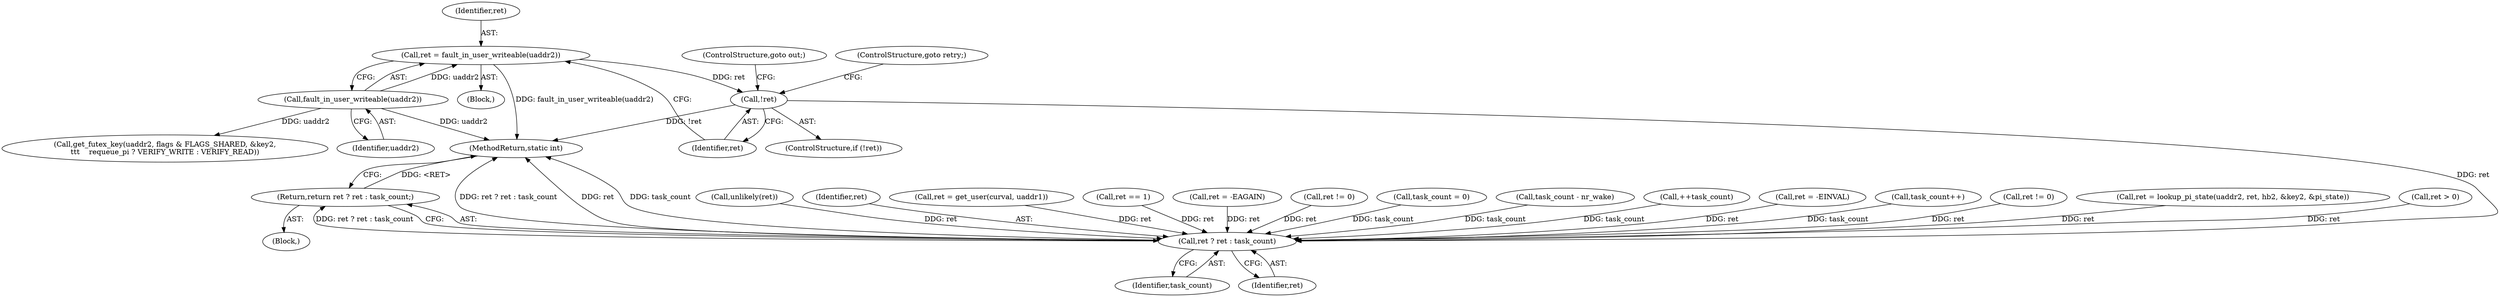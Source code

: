 digraph "0_linux_fbe0e839d1e22d88810f3ee3e2f1479be4c0aa4a@API" {
"1000379" [label="(Call,ret = fault_in_user_writeable(uaddr2))"];
"1000381" [label="(Call,fault_in_user_writeable(uaddr2))"];
"1000384" [label="(Call,!ret)"];
"1000561" [label="(Call,ret ? ret : task_count)"];
"1000560" [label="(Return,return ret ? ret : task_count;)"];
"1000279" [label="(Call,unlikely(ret))"];
"1000387" [label="(ControlStructure,goto out;)"];
"1000564" [label="(Identifier,task_count)"];
"1000385" [label="(Identifier,ret)"];
"1000382" [label="(Identifier,uaddr2)"];
"1000562" [label="(Identifier,ret)"];
"1000287" [label="(Call,ret = get_user(curval, uaddr1))"];
"1000500" [label="(Call,ret == 1)"];
"1000314" [label="(Call,ret = -EAGAIN)"];
"1000212" [label="(Call,ret != 0)"];
"1000143" [label="(Call,task_count = 0)"];
"1000386" [label="(ControlStructure,goto retry;)"];
"1000381" [label="(Call,fault_in_user_writeable(uaddr2))"];
"1000380" [label="(Identifier,ret)"];
"1000565" [label="(MethodReturn,static int)"];
"1000323" [label="(Call,task_count - nr_wake)"];
"1000449" [label="(Call,++task_count)"];
"1000561" [label="(Call,ret ? ret : task_count)"];
"1000129" [label="(Block,)"];
"1000560" [label="(Return,return ret ? ret : task_count;)"];
"1000563" [label="(Identifier,ret)"];
"1000244" [label="(Call,ret = -EINVAL)"];
"1000350" [label="(Call,task_count++)"];
"1000383" [label="(ControlStructure,if (!ret))"];
"1000231" [label="(Call,ret != 0)"];
"1000218" [label="(Call,get_futex_key(uaddr2, flags & FLAGS_SHARED, &key2,\n\t\t\t    requeue_pi ? VERIFY_WRITE : VERIFY_READ))"];
"1000379" [label="(Call,ret = fault_in_user_writeable(uaddr2))"];
"1000352" [label="(Call,ret = lookup_pi_state(uaddr2, ret, hb2, &key2, &pi_state))"];
"1000384" [label="(Call,!ret)"];
"1000342" [label="(Call,ret > 0)"];
"1000364" [label="(Block,)"];
"1000379" -> "1000364"  [label="AST: "];
"1000379" -> "1000381"  [label="CFG: "];
"1000380" -> "1000379"  [label="AST: "];
"1000381" -> "1000379"  [label="AST: "];
"1000385" -> "1000379"  [label="CFG: "];
"1000379" -> "1000565"  [label="DDG: fault_in_user_writeable(uaddr2)"];
"1000381" -> "1000379"  [label="DDG: uaddr2"];
"1000379" -> "1000384"  [label="DDG: ret"];
"1000381" -> "1000382"  [label="CFG: "];
"1000382" -> "1000381"  [label="AST: "];
"1000381" -> "1000565"  [label="DDG: uaddr2"];
"1000381" -> "1000218"  [label="DDG: uaddr2"];
"1000384" -> "1000383"  [label="AST: "];
"1000384" -> "1000385"  [label="CFG: "];
"1000385" -> "1000384"  [label="AST: "];
"1000386" -> "1000384"  [label="CFG: "];
"1000387" -> "1000384"  [label="CFG: "];
"1000384" -> "1000565"  [label="DDG: !ret"];
"1000384" -> "1000561"  [label="DDG: ret"];
"1000561" -> "1000560"  [label="AST: "];
"1000561" -> "1000563"  [label="CFG: "];
"1000561" -> "1000564"  [label="CFG: "];
"1000562" -> "1000561"  [label="AST: "];
"1000563" -> "1000561"  [label="AST: "];
"1000564" -> "1000561"  [label="AST: "];
"1000560" -> "1000561"  [label="CFG: "];
"1000561" -> "1000565"  [label="DDG: ret"];
"1000561" -> "1000565"  [label="DDG: task_count"];
"1000561" -> "1000565"  [label="DDG: ret ? ret : task_count"];
"1000561" -> "1000560"  [label="DDG: ret ? ret : task_count"];
"1000314" -> "1000561"  [label="DDG: ret"];
"1000352" -> "1000561"  [label="DDG: ret"];
"1000500" -> "1000561"  [label="DDG: ret"];
"1000231" -> "1000561"  [label="DDG: ret"];
"1000212" -> "1000561"  [label="DDG: ret"];
"1000287" -> "1000561"  [label="DDG: ret"];
"1000244" -> "1000561"  [label="DDG: ret"];
"1000342" -> "1000561"  [label="DDG: ret"];
"1000279" -> "1000561"  [label="DDG: ret"];
"1000350" -> "1000561"  [label="DDG: task_count"];
"1000143" -> "1000561"  [label="DDG: task_count"];
"1000449" -> "1000561"  [label="DDG: task_count"];
"1000323" -> "1000561"  [label="DDG: task_count"];
"1000560" -> "1000129"  [label="AST: "];
"1000565" -> "1000560"  [label="CFG: "];
"1000560" -> "1000565"  [label="DDG: <RET>"];
}
